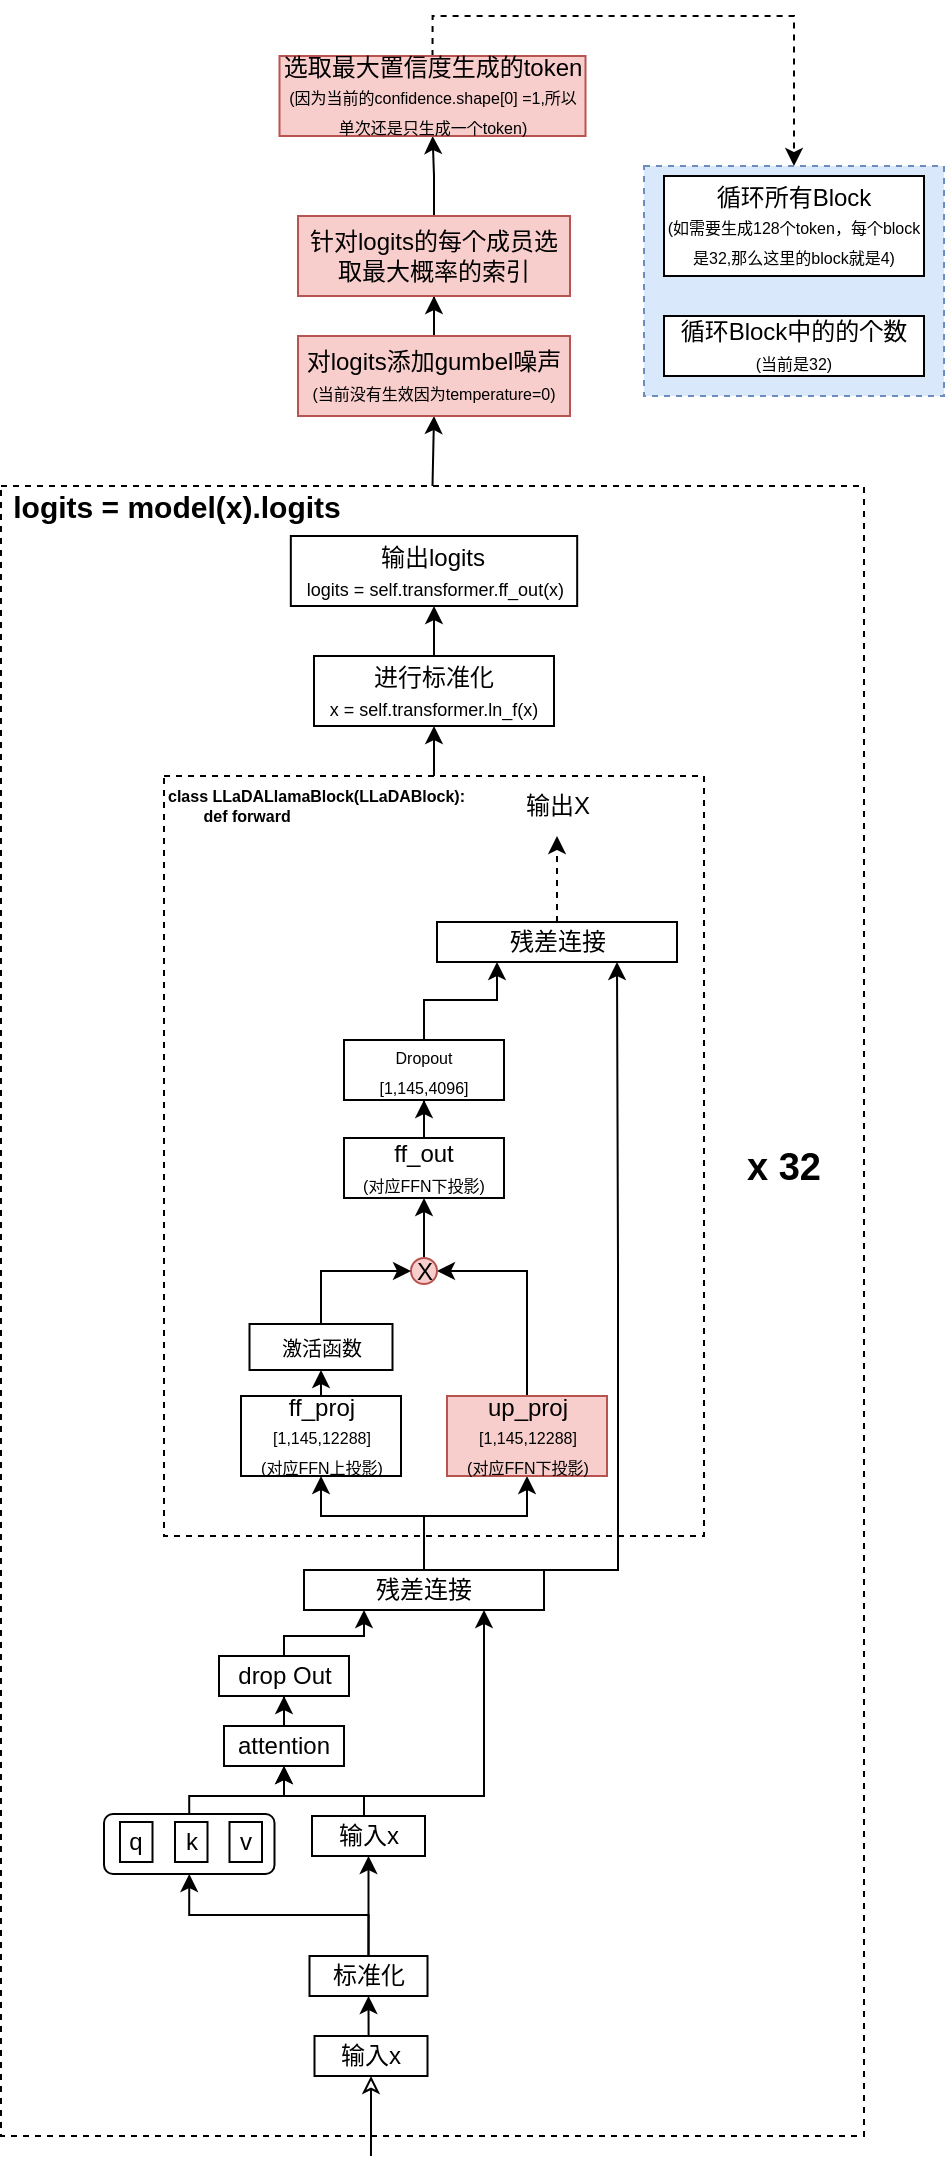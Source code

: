 <mxfile version="26.2.9">
  <diagram name="第 1 页" id="6A_7SjuORHiUz1MAoCI6">
    <mxGraphModel dx="492" dy="1433" grid="1" gridSize="10" guides="1" tooltips="1" connect="1" arrows="1" fold="1" page="1" pageScale="1" pageWidth="827" pageHeight="1169" math="0" shadow="0">
      <root>
        <mxCell id="0" />
        <mxCell id="1" parent="0" />
        <mxCell id="cTW1m5KWHmEKyPAz_HN6-60" style="edgeStyle=orthogonalEdgeStyle;rounded=0;orthogonalLoop=1;jettySize=auto;html=1;exitX=0.5;exitY=0;exitDx=0;exitDy=0;entryX=0.5;entryY=1;entryDx=0;entryDy=0;" edge="1" parent="1" source="cTW1m5KWHmEKyPAz_HN6-55" target="cTW1m5KWHmEKyPAz_HN6-57">
          <mxGeometry relative="1" as="geometry" />
        </mxCell>
        <mxCell id="cTW1m5KWHmEKyPAz_HN6-55" value="" style="rounded=0;whiteSpace=wrap;html=1;dashed=1;" vertex="1" parent="1">
          <mxGeometry x="118.5" y="35" width="431.5" height="825" as="geometry" />
        </mxCell>
        <mxCell id="cTW1m5KWHmEKyPAz_HN6-51" value="" style="edgeStyle=orthogonalEdgeStyle;rounded=0;orthogonalLoop=1;jettySize=auto;html=1;" edge="1" parent="1" source="cTW1m5KWHmEKyPAz_HN6-33" target="cTW1m5KWHmEKyPAz_HN6-50">
          <mxGeometry relative="1" as="geometry" />
        </mxCell>
        <mxCell id="cTW1m5KWHmEKyPAz_HN6-33" value="" style="rounded=0;whiteSpace=wrap;html=1;dashed=1;" vertex="1" parent="1">
          <mxGeometry x="200" y="180" width="270" height="380" as="geometry" />
        </mxCell>
        <mxCell id="cTW1m5KWHmEKyPAz_HN6-3" value="" style="edgeStyle=orthogonalEdgeStyle;rounded=0;orthogonalLoop=1;jettySize=auto;html=1;" edge="1" parent="1" source="cTW1m5KWHmEKyPAz_HN6-1" target="cTW1m5KWHmEKyPAz_HN6-2">
          <mxGeometry relative="1" as="geometry" />
        </mxCell>
        <mxCell id="cTW1m5KWHmEKyPAz_HN6-4" style="edgeStyle=orthogonalEdgeStyle;rounded=0;orthogonalLoop=1;jettySize=auto;html=1;exitX=0.5;exitY=1;exitDx=0;exitDy=0;startArrow=classic;startFill=0;endArrow=none;entryX=0.5;entryY=0;entryDx=0;entryDy=0;" edge="1" parent="1" source="cTW1m5KWHmEKyPAz_HN6-1">
          <mxGeometry relative="1" as="geometry">
            <mxPoint x="300" y="700" as="targetPoint" />
            <Array as="points">
              <mxPoint x="260" y="690" />
              <mxPoint x="300" y="690" />
            </Array>
          </mxGeometry>
        </mxCell>
        <mxCell id="cTW1m5KWHmEKyPAz_HN6-1" value="attention" style="rounded=0;whiteSpace=wrap;html=1;" vertex="1" parent="1">
          <mxGeometry x="230" y="655" width="60" height="20" as="geometry" />
        </mxCell>
        <mxCell id="cTW1m5KWHmEKyPAz_HN6-27" style="edgeStyle=orthogonalEdgeStyle;rounded=0;orthogonalLoop=1;jettySize=auto;html=1;exitX=0.5;exitY=0;exitDx=0;exitDy=0;entryX=0.25;entryY=1;entryDx=0;entryDy=0;" edge="1" parent="1" source="cTW1m5KWHmEKyPAz_HN6-2" target="cTW1m5KWHmEKyPAz_HN6-5">
          <mxGeometry relative="1" as="geometry">
            <Array as="points">
              <mxPoint x="260" y="610" />
              <mxPoint x="300" y="610" />
            </Array>
          </mxGeometry>
        </mxCell>
        <mxCell id="cTW1m5KWHmEKyPAz_HN6-2" value="drop Out" style="rounded=0;whiteSpace=wrap;html=1;" vertex="1" parent="1">
          <mxGeometry x="227.5" y="620" width="65" height="20" as="geometry" />
        </mxCell>
        <mxCell id="cTW1m5KWHmEKyPAz_HN6-16" style="edgeStyle=orthogonalEdgeStyle;rounded=0;orthogonalLoop=1;jettySize=auto;html=1;exitX=0.5;exitY=0;exitDx=0;exitDy=0;entryX=0.5;entryY=1;entryDx=0;entryDy=0;" edge="1" parent="1" source="cTW1m5KWHmEKyPAz_HN6-5" target="cTW1m5KWHmEKyPAz_HN6-12">
          <mxGeometry relative="1" as="geometry">
            <Array as="points">
              <mxPoint x="330" y="550" />
              <mxPoint x="382" y="550" />
            </Array>
          </mxGeometry>
        </mxCell>
        <mxCell id="cTW1m5KWHmEKyPAz_HN6-17" style="edgeStyle=orthogonalEdgeStyle;rounded=0;orthogonalLoop=1;jettySize=auto;html=1;exitX=0.5;exitY=0;exitDx=0;exitDy=0;entryX=0.5;entryY=1;entryDx=0;entryDy=0;" edge="1" parent="1" source="cTW1m5KWHmEKyPAz_HN6-5" target="cTW1m5KWHmEKyPAz_HN6-10">
          <mxGeometry relative="1" as="geometry">
            <Array as="points">
              <mxPoint x="330" y="550" />
              <mxPoint x="279" y="550" />
            </Array>
          </mxGeometry>
        </mxCell>
        <mxCell id="cTW1m5KWHmEKyPAz_HN6-30" style="edgeStyle=orthogonalEdgeStyle;rounded=0;orthogonalLoop=1;jettySize=auto;html=1;exitX=0.5;exitY=0;exitDx=0;exitDy=0;entryX=0.75;entryY=1;entryDx=0;entryDy=0;" edge="1" parent="1" source="cTW1m5KWHmEKyPAz_HN6-5" target="cTW1m5KWHmEKyPAz_HN6-25">
          <mxGeometry relative="1" as="geometry">
            <Array as="points">
              <mxPoint x="427" y="577" />
              <mxPoint x="427" y="425" />
              <mxPoint x="427" y="425" />
            </Array>
          </mxGeometry>
        </mxCell>
        <mxCell id="cTW1m5KWHmEKyPAz_HN6-5" value="残差连接" style="rounded=0;whiteSpace=wrap;html=1;" vertex="1" parent="1">
          <mxGeometry x="270" y="577" width="120" height="20" as="geometry" />
        </mxCell>
        <mxCell id="cTW1m5KWHmEKyPAz_HN6-9" style="edgeStyle=orthogonalEdgeStyle;rounded=0;orthogonalLoop=1;jettySize=auto;html=1;exitX=0.5;exitY=0;exitDx=0;exitDy=0;entryX=0.75;entryY=1;entryDx=0;entryDy=0;" edge="1" parent="1" source="cTW1m5KWHmEKyPAz_HN6-35" target="cTW1m5KWHmEKyPAz_HN6-5">
          <mxGeometry relative="1" as="geometry">
            <mxPoint x="300" y="700" as="sourcePoint" />
            <Array as="points">
              <mxPoint x="300" y="710" />
              <mxPoint x="300" y="690" />
              <mxPoint x="360" y="690" />
            </Array>
          </mxGeometry>
        </mxCell>
        <mxCell id="cTW1m5KWHmEKyPAz_HN6-21" style="edgeStyle=orthogonalEdgeStyle;rounded=0;orthogonalLoop=1;jettySize=auto;html=1;exitX=0.5;exitY=0;exitDx=0;exitDy=0;entryX=0.5;entryY=1;entryDx=0;entryDy=0;" edge="1" parent="1" source="cTW1m5KWHmEKyPAz_HN6-10" target="cTW1m5KWHmEKyPAz_HN6-20">
          <mxGeometry relative="1" as="geometry" />
        </mxCell>
        <mxCell id="cTW1m5KWHmEKyPAz_HN6-10" value="ff_proj&lt;div&gt;&lt;font style=&quot;font-size: 8px;&quot;&gt;[1,145,12288]&lt;/font&gt;&lt;/div&gt;&lt;div&gt;&lt;font style=&quot;font-size: 8px;&quot;&gt;(对应FFN上投影)&lt;/font&gt;&lt;/div&gt;" style="rounded=0;whiteSpace=wrap;html=1;" vertex="1" parent="1">
          <mxGeometry x="238.5" y="490" width="80" height="40" as="geometry" />
        </mxCell>
        <mxCell id="cTW1m5KWHmEKyPAz_HN6-24" value="" style="edgeStyle=orthogonalEdgeStyle;rounded=0;orthogonalLoop=1;jettySize=auto;html=1;" edge="1" parent="1" source="cTW1m5KWHmEKyPAz_HN6-11" target="cTW1m5KWHmEKyPAz_HN6-23">
          <mxGeometry relative="1" as="geometry" />
        </mxCell>
        <mxCell id="cTW1m5KWHmEKyPAz_HN6-11" value="ff_out&lt;div&gt;&lt;font style=&quot;font-size: 8px;&quot;&gt;(对应FFN下投影)&lt;/font&gt;&lt;/div&gt;" style="rounded=0;whiteSpace=wrap;html=1;" vertex="1" parent="1">
          <mxGeometry x="290" y="361" width="80" height="30" as="geometry" />
        </mxCell>
        <mxCell id="cTW1m5KWHmEKyPAz_HN6-14" style="edgeStyle=orthogonalEdgeStyle;rounded=0;orthogonalLoop=1;jettySize=auto;html=1;exitX=0.5;exitY=0;exitDx=0;exitDy=0;entryX=1;entryY=0.5;entryDx=0;entryDy=0;" edge="1" parent="1" source="cTW1m5KWHmEKyPAz_HN6-12" target="cTW1m5KWHmEKyPAz_HN6-13">
          <mxGeometry relative="1" as="geometry" />
        </mxCell>
        <mxCell id="cTW1m5KWHmEKyPAz_HN6-12" value="&lt;div&gt;&lt;font&gt;up_proj&lt;/font&gt;&lt;/div&gt;&lt;div&gt;&lt;font style=&quot;font-size: 8px;&quot;&gt;[1,145,12288]&lt;br&gt;&lt;/font&gt;&lt;/div&gt;&lt;div&gt;&lt;font style=&quot;font-size: 8px;&quot;&gt;(对应FFN下投影)&lt;/font&gt;&lt;/div&gt;" style="rounded=0;whiteSpace=wrap;html=1;fillColor=#f8cecc;strokeColor=#b85450;" vertex="1" parent="1">
          <mxGeometry x="341.5" y="490" width="80" height="40" as="geometry" />
        </mxCell>
        <mxCell id="cTW1m5KWHmEKyPAz_HN6-18" style="edgeStyle=orthogonalEdgeStyle;rounded=0;orthogonalLoop=1;jettySize=auto;html=1;exitX=0.5;exitY=0;exitDx=0;exitDy=0;entryX=0.5;entryY=1;entryDx=0;entryDy=0;" edge="1" parent="1" source="cTW1m5KWHmEKyPAz_HN6-13" target="cTW1m5KWHmEKyPAz_HN6-11">
          <mxGeometry relative="1" as="geometry" />
        </mxCell>
        <mxCell id="cTW1m5KWHmEKyPAz_HN6-13" value="X" style="ellipse;whiteSpace=wrap;html=1;aspect=fixed;fillColor=#f8cecc;strokeColor=#b85450;" vertex="1" parent="1">
          <mxGeometry x="323.5" y="421" width="13" height="13" as="geometry" />
        </mxCell>
        <mxCell id="cTW1m5KWHmEKyPAz_HN6-22" style="edgeStyle=orthogonalEdgeStyle;rounded=0;orthogonalLoop=1;jettySize=auto;html=1;exitX=0.5;exitY=0;exitDx=0;exitDy=0;entryX=0;entryY=0.5;entryDx=0;entryDy=0;" edge="1" parent="1" source="cTW1m5KWHmEKyPAz_HN6-20" target="cTW1m5KWHmEKyPAz_HN6-13">
          <mxGeometry relative="1" as="geometry">
            <mxPoint x="278.529" y="440" as="targetPoint" />
          </mxGeometry>
        </mxCell>
        <mxCell id="cTW1m5KWHmEKyPAz_HN6-20" value="激活函数" style="rounded=0;whiteSpace=wrap;html=1;fontSize=10;" vertex="1" parent="1">
          <mxGeometry x="242.75" y="454" width="71.5" height="23" as="geometry" />
        </mxCell>
        <mxCell id="cTW1m5KWHmEKyPAz_HN6-26" style="edgeStyle=orthogonalEdgeStyle;rounded=0;orthogonalLoop=1;jettySize=auto;html=1;exitX=0.5;exitY=0;exitDx=0;exitDy=0;entryX=0.25;entryY=1;entryDx=0;entryDy=0;" edge="1" parent="1" source="cTW1m5KWHmEKyPAz_HN6-23" target="cTW1m5KWHmEKyPAz_HN6-25">
          <mxGeometry relative="1" as="geometry" />
        </mxCell>
        <mxCell id="cTW1m5KWHmEKyPAz_HN6-23" value="&lt;div&gt;&lt;font style=&quot;font-size: 8px;&quot;&gt;Dropout&lt;/font&gt;&lt;/div&gt;&lt;div&gt;&lt;span style=&quot;font-size: 8px;&quot;&gt;[1,145,4096]&lt;/span&gt;&lt;/div&gt;" style="rounded=0;whiteSpace=wrap;html=1;" vertex="1" parent="1">
          <mxGeometry x="290" y="312" width="80" height="30" as="geometry" />
        </mxCell>
        <mxCell id="cTW1m5KWHmEKyPAz_HN6-31" style="edgeStyle=orthogonalEdgeStyle;rounded=0;orthogonalLoop=1;jettySize=auto;html=1;exitX=0.5;exitY=0;exitDx=0;exitDy=0;dashed=1;entryX=0.5;entryY=1;entryDx=0;entryDy=0;" edge="1" parent="1" source="cTW1m5KWHmEKyPAz_HN6-25" target="cTW1m5KWHmEKyPAz_HN6-32">
          <mxGeometry relative="1" as="geometry">
            <mxPoint x="396.5" y="210" as="targetPoint" />
          </mxGeometry>
        </mxCell>
        <mxCell id="cTW1m5KWHmEKyPAz_HN6-25" value="残差连接" style="rounded=0;whiteSpace=wrap;html=1;" vertex="1" parent="1">
          <mxGeometry x="336.5" y="253" width="120" height="20" as="geometry" />
        </mxCell>
        <mxCell id="cTW1m5KWHmEKyPAz_HN6-32" value="输出X" style="text;strokeColor=none;align=center;fillColor=none;html=1;verticalAlign=middle;whiteSpace=wrap;rounded=0;" vertex="1" parent="1">
          <mxGeometry x="366.5" y="180" width="60" height="30" as="geometry" />
        </mxCell>
        <mxCell id="cTW1m5KWHmEKyPAz_HN6-34" value="class LLaDALlamaBlock(LLaDABlock):&lt;br&gt;&lt;span style=&quot;white-space: pre;&quot;&gt;&#x9;&lt;/span&gt;def forward" style="text;strokeColor=none;align=left;fillColor=none;html=1;verticalAlign=middle;whiteSpace=wrap;rounded=0;fontSize=8;fontStyle=1" vertex="1" parent="1">
          <mxGeometry x="200" y="180" width="160" height="30" as="geometry" />
        </mxCell>
        <mxCell id="cTW1m5KWHmEKyPAz_HN6-35" value="输入x" style="rounded=0;whiteSpace=wrap;html=1;" vertex="1" parent="1">
          <mxGeometry x="274" y="700" width="56.5" height="20" as="geometry" />
        </mxCell>
        <mxCell id="cTW1m5KWHmEKyPAz_HN6-39" style="edgeStyle=orthogonalEdgeStyle;rounded=0;orthogonalLoop=1;jettySize=auto;html=1;exitX=0.5;exitY=0;exitDx=0;exitDy=0;entryX=0.5;entryY=1;entryDx=0;entryDy=0;" edge="1" parent="1" source="cTW1m5KWHmEKyPAz_HN6-36" target="cTW1m5KWHmEKyPAz_HN6-35">
          <mxGeometry relative="1" as="geometry" />
        </mxCell>
        <mxCell id="cTW1m5KWHmEKyPAz_HN6-46" style="edgeStyle=orthogonalEdgeStyle;rounded=0;orthogonalLoop=1;jettySize=auto;html=1;exitX=0.5;exitY=0;exitDx=0;exitDy=0;entryX=0.5;entryY=1;entryDx=0;entryDy=0;" edge="1" parent="1" source="cTW1m5KWHmEKyPAz_HN6-36" target="cTW1m5KWHmEKyPAz_HN6-43">
          <mxGeometry relative="1" as="geometry" />
        </mxCell>
        <mxCell id="cTW1m5KWHmEKyPAz_HN6-36" value="标准化" style="rounded=0;whiteSpace=wrap;html=1;" vertex="1" parent="1">
          <mxGeometry x="272.75" y="770" width="59" height="20" as="geometry" />
        </mxCell>
        <mxCell id="cTW1m5KWHmEKyPAz_HN6-38" style="edgeStyle=orthogonalEdgeStyle;rounded=0;orthogonalLoop=1;jettySize=auto;html=1;exitX=0.5;exitY=0;exitDx=0;exitDy=0;entryX=0.5;entryY=1;entryDx=0;entryDy=0;" edge="1" parent="1" source="cTW1m5KWHmEKyPAz_HN6-37" target="cTW1m5KWHmEKyPAz_HN6-36">
          <mxGeometry relative="1" as="geometry" />
        </mxCell>
        <mxCell id="cTW1m5KWHmEKyPAz_HN6-54" style="edgeStyle=orthogonalEdgeStyle;rounded=0;orthogonalLoop=1;jettySize=auto;html=1;exitX=0.5;exitY=1;exitDx=0;exitDy=0;startArrow=classic;startFill=0;endArrow=none;" edge="1" parent="1" source="cTW1m5KWHmEKyPAz_HN6-37">
          <mxGeometry relative="1" as="geometry">
            <mxPoint x="303.485" y="870" as="targetPoint" />
          </mxGeometry>
        </mxCell>
        <mxCell id="cTW1m5KWHmEKyPAz_HN6-37" value="输入x" style="rounded=0;whiteSpace=wrap;html=1;" vertex="1" parent="1">
          <mxGeometry x="275.25" y="810" width="56.5" height="20" as="geometry" />
        </mxCell>
        <mxCell id="cTW1m5KWHmEKyPAz_HN6-44" value="" style="group" vertex="1" connectable="0" parent="1">
          <mxGeometry x="170" y="699" width="85.25" height="30" as="geometry" />
        </mxCell>
        <mxCell id="cTW1m5KWHmEKyPAz_HN6-43" value="" style="rounded=1;whiteSpace=wrap;html=1;" vertex="1" parent="cTW1m5KWHmEKyPAz_HN6-44">
          <mxGeometry width="85.25" height="30" as="geometry" />
        </mxCell>
        <mxCell id="cTW1m5KWHmEKyPAz_HN6-40" value="q" style="rounded=0;whiteSpace=wrap;html=1;" vertex="1" parent="cTW1m5KWHmEKyPAz_HN6-44">
          <mxGeometry x="8" y="4" width="16.25" height="20" as="geometry" />
        </mxCell>
        <mxCell id="cTW1m5KWHmEKyPAz_HN6-41" value="k" style="rounded=0;whiteSpace=wrap;html=1;" vertex="1" parent="cTW1m5KWHmEKyPAz_HN6-44">
          <mxGeometry x="35.5" y="4" width="16.25" height="20" as="geometry" />
        </mxCell>
        <mxCell id="cTW1m5KWHmEKyPAz_HN6-42" value="v" style="rounded=0;whiteSpace=wrap;html=1;" vertex="1" parent="cTW1m5KWHmEKyPAz_HN6-44">
          <mxGeometry x="62.75" y="4" width="16.25" height="20" as="geometry" />
        </mxCell>
        <mxCell id="cTW1m5KWHmEKyPAz_HN6-47" style="edgeStyle=orthogonalEdgeStyle;rounded=0;orthogonalLoop=1;jettySize=auto;html=1;exitX=0.5;exitY=0;exitDx=0;exitDy=0;entryX=0.5;entryY=1;entryDx=0;entryDy=0;" edge="1" parent="1" source="cTW1m5KWHmEKyPAz_HN6-43" target="cTW1m5KWHmEKyPAz_HN6-1">
          <mxGeometry relative="1" as="geometry">
            <Array as="points">
              <mxPoint x="213" y="690" />
              <mxPoint x="260" y="690" />
            </Array>
          </mxGeometry>
        </mxCell>
        <mxCell id="cTW1m5KWHmEKyPAz_HN6-49" value="x 32" style="text;strokeColor=none;align=center;fillColor=none;html=1;verticalAlign=middle;whiteSpace=wrap;rounded=0;fontSize=19;fontStyle=1" vertex="1" parent="1">
          <mxGeometry x="480" y="361" width="60" height="30" as="geometry" />
        </mxCell>
        <mxCell id="cTW1m5KWHmEKyPAz_HN6-53" value="" style="edgeStyle=orthogonalEdgeStyle;rounded=0;orthogonalLoop=1;jettySize=auto;html=1;" edge="1" parent="1" source="cTW1m5KWHmEKyPAz_HN6-50" target="cTW1m5KWHmEKyPAz_HN6-52">
          <mxGeometry relative="1" as="geometry" />
        </mxCell>
        <mxCell id="cTW1m5KWHmEKyPAz_HN6-50" value="进行标准化&lt;div&gt;&lt;font style=&quot;font-size: 9px;&quot;&gt;&amp;nbsp;x = self.transformer.ln_f(x)&amp;nbsp;&lt;/font&gt;&lt;br&gt;&lt;/div&gt;" style="whiteSpace=wrap;html=1;rounded=0;" vertex="1" parent="1">
          <mxGeometry x="275" y="120" width="120" height="35" as="geometry" />
        </mxCell>
        <mxCell id="cTW1m5KWHmEKyPAz_HN6-52" value="输出logits&lt;div&gt;&lt;font style=&quot;font-size: 9px;&quot;&gt;&amp;nbsp;logits = self.transformer.ff_out(x)&lt;/font&gt;&lt;br&gt;&lt;/div&gt;" style="whiteSpace=wrap;html=1;rounded=0;" vertex="1" parent="1">
          <mxGeometry x="263.41" y="60" width="143.18" height="35" as="geometry" />
        </mxCell>
        <mxCell id="cTW1m5KWHmEKyPAz_HN6-56" value="logits = model(x).logits" style="text;strokeColor=none;align=center;fillColor=none;html=1;verticalAlign=middle;whiteSpace=wrap;rounded=0;fontSize=15;fontStyle=1" vertex="1" parent="1">
          <mxGeometry x="118.5" y="30" width="175" height="30" as="geometry" />
        </mxCell>
        <mxCell id="cTW1m5KWHmEKyPAz_HN6-62" value="" style="edgeStyle=orthogonalEdgeStyle;rounded=0;orthogonalLoop=1;jettySize=auto;html=1;" edge="1" parent="1" source="cTW1m5KWHmEKyPAz_HN6-57" target="cTW1m5KWHmEKyPAz_HN6-61">
          <mxGeometry relative="1" as="geometry" />
        </mxCell>
        <mxCell id="cTW1m5KWHmEKyPAz_HN6-57" value="对logits添加gumbel噪声&lt;font style=&quot;font-size: 8px;&quot;&gt;(当前没有生效因为temperature=0)&lt;/font&gt;" style="rounded=0;whiteSpace=wrap;html=1;fillColor=#f8cecc;strokeColor=#b85450;" vertex="1" parent="1">
          <mxGeometry x="267" y="-40" width="136" height="40" as="geometry" />
        </mxCell>
        <mxCell id="cTW1m5KWHmEKyPAz_HN6-64" value="" style="edgeStyle=orthogonalEdgeStyle;rounded=0;orthogonalLoop=1;jettySize=auto;html=1;" edge="1" parent="1" source="cTW1m5KWHmEKyPAz_HN6-61" target="cTW1m5KWHmEKyPAz_HN6-63">
          <mxGeometry relative="1" as="geometry" />
        </mxCell>
        <mxCell id="cTW1m5KWHmEKyPAz_HN6-61" value="针对logits的每个成员选取最大概率的索引" style="rounded=0;whiteSpace=wrap;html=1;fillColor=#f8cecc;strokeColor=#b85450;" vertex="1" parent="1">
          <mxGeometry x="267" y="-100" width="136" height="40" as="geometry" />
        </mxCell>
        <mxCell id="cTW1m5KWHmEKyPAz_HN6-65" style="edgeStyle=orthogonalEdgeStyle;rounded=0;orthogonalLoop=1;jettySize=auto;html=1;exitX=0.5;exitY=0;exitDx=0;exitDy=0;dashed=1;entryX=0.5;entryY=0;entryDx=0;entryDy=0;" edge="1" parent="1" source="cTW1m5KWHmEKyPAz_HN6-63" target="cTW1m5KWHmEKyPAz_HN6-69">
          <mxGeometry relative="1" as="geometry">
            <mxPoint x="440" y="-110" as="targetPoint" />
          </mxGeometry>
        </mxCell>
        <mxCell id="cTW1m5KWHmEKyPAz_HN6-63" value="选取最大置信度生成的token&lt;div&gt;&lt;font style=&quot;font-size: 8px;&quot;&gt;(因为当前的confidence.shape[0] =1,所以单次还是只生成一个token)&lt;/font&gt;&lt;/div&gt;" style="rounded=0;whiteSpace=wrap;html=1;fillColor=#f8cecc;strokeColor=#b85450;" vertex="1" parent="1">
          <mxGeometry x="257.75" y="-180" width="153" height="40" as="geometry" />
        </mxCell>
        <mxCell id="cTW1m5KWHmEKyPAz_HN6-70" value="" style="group" vertex="1" connectable="0" parent="1">
          <mxGeometry x="440" y="-125" width="150" height="115" as="geometry" />
        </mxCell>
        <mxCell id="cTW1m5KWHmEKyPAz_HN6-69" value="" style="rounded=0;whiteSpace=wrap;html=1;dashed=1;fillColor=#dae8fc;strokeColor=#6c8ebf;" vertex="1" parent="cTW1m5KWHmEKyPAz_HN6-70">
          <mxGeometry width="150" height="115" as="geometry" />
        </mxCell>
        <mxCell id="cTW1m5KWHmEKyPAz_HN6-67" value="循环所有Block&lt;div&gt;&lt;font style=&quot;font-size: 8px;&quot;&gt;(如需要生成128个token，每个block是32,那么这里的block就是4)&lt;/font&gt;&lt;/div&gt;" style="rounded=0;whiteSpace=wrap;html=1;" vertex="1" parent="cTW1m5KWHmEKyPAz_HN6-70">
          <mxGeometry x="10" y="5" width="130" height="50" as="geometry" />
        </mxCell>
        <mxCell id="cTW1m5KWHmEKyPAz_HN6-68" value="循环Block中的的个数&lt;div&gt;&lt;font style=&quot;font-size: 8px;&quot;&gt;(当前是32)&lt;/font&gt;&lt;/div&gt;" style="rounded=0;whiteSpace=wrap;html=1;" vertex="1" parent="cTW1m5KWHmEKyPAz_HN6-70">
          <mxGeometry x="10" y="75" width="130" height="30" as="geometry" />
        </mxCell>
      </root>
    </mxGraphModel>
  </diagram>
</mxfile>
